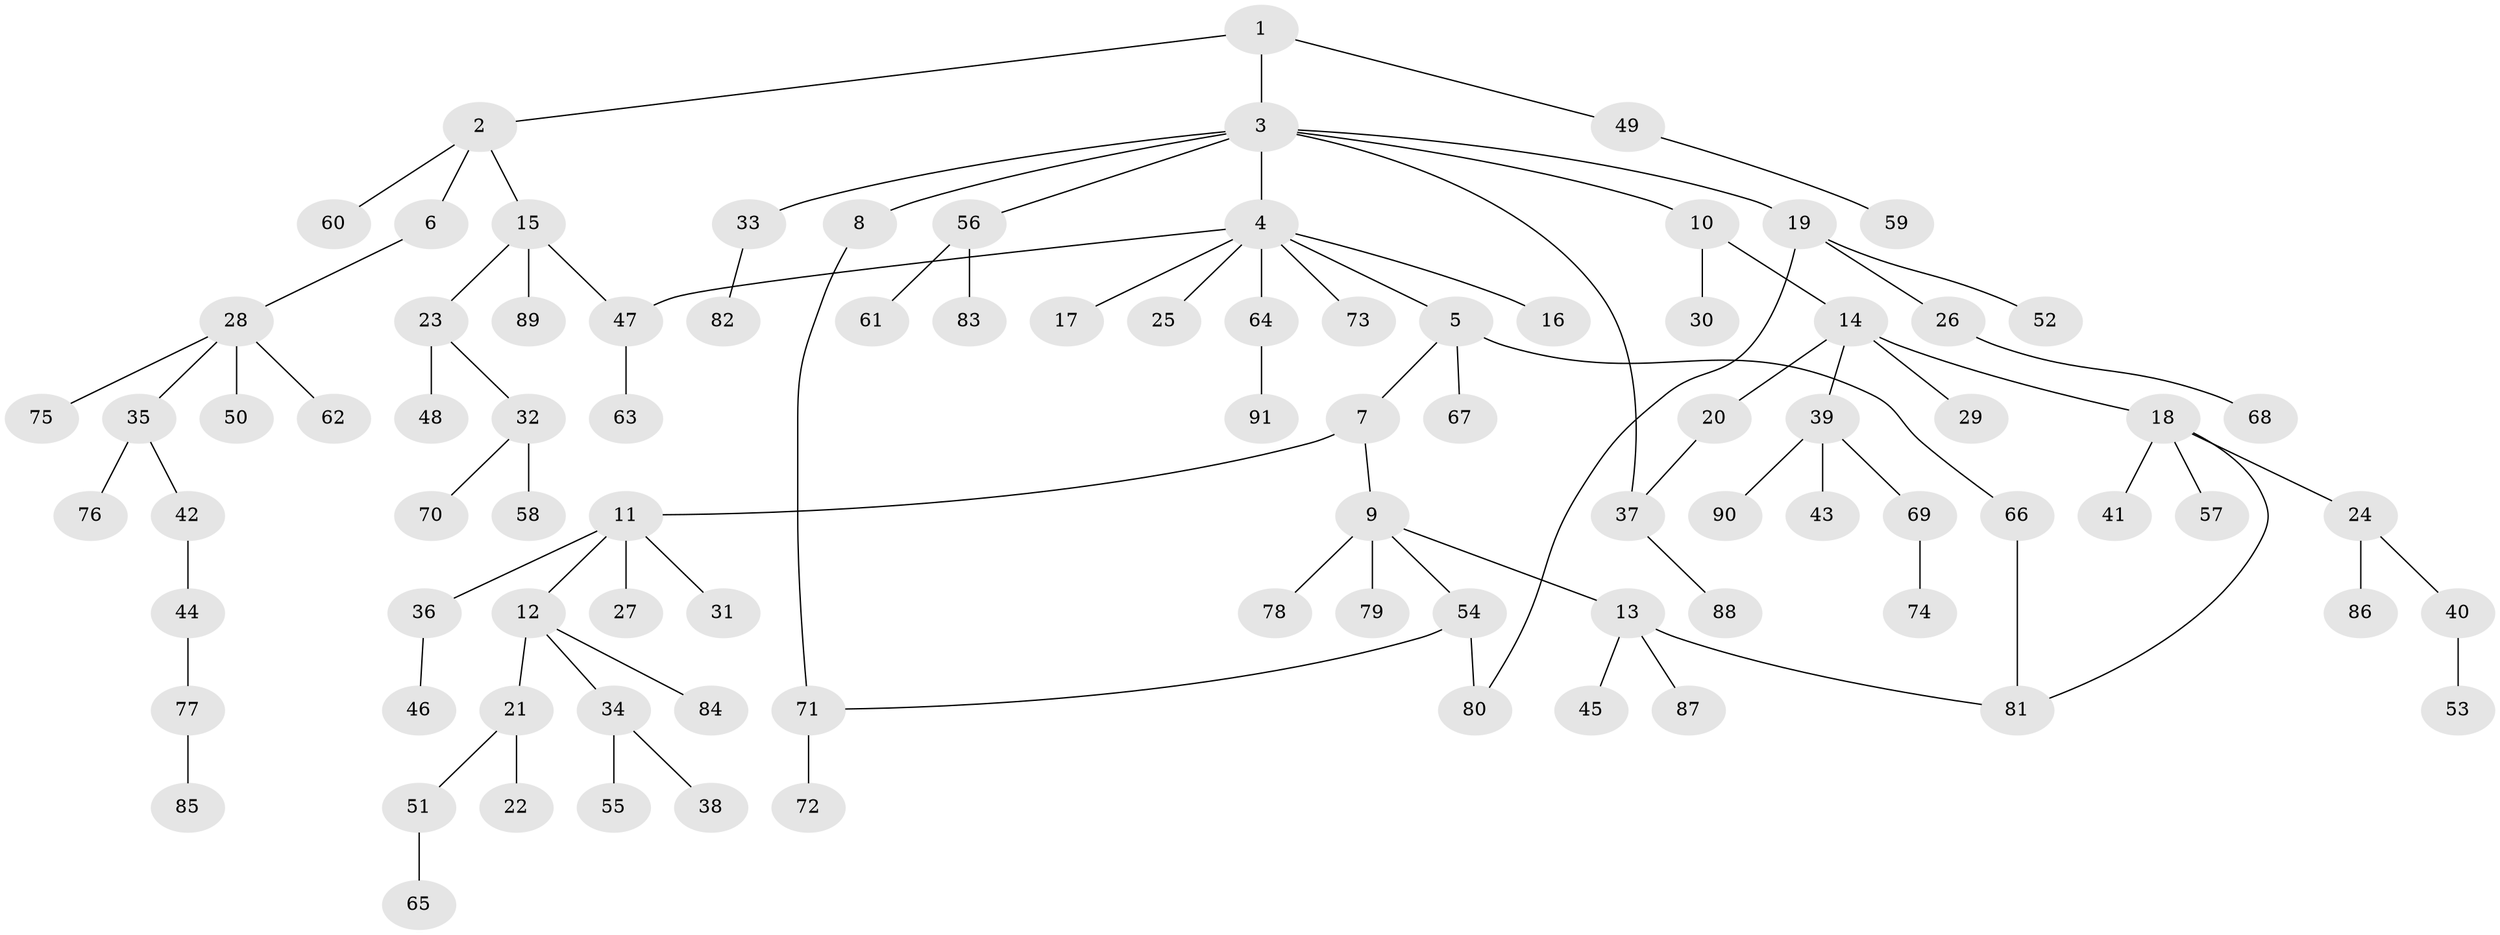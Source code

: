 // Generated by graph-tools (version 1.1) at 2025/13/03/09/25 04:13:38]
// undirected, 91 vertices, 96 edges
graph export_dot {
graph [start="1"]
  node [color=gray90,style=filled];
  1;
  2;
  3;
  4;
  5;
  6;
  7;
  8;
  9;
  10;
  11;
  12;
  13;
  14;
  15;
  16;
  17;
  18;
  19;
  20;
  21;
  22;
  23;
  24;
  25;
  26;
  27;
  28;
  29;
  30;
  31;
  32;
  33;
  34;
  35;
  36;
  37;
  38;
  39;
  40;
  41;
  42;
  43;
  44;
  45;
  46;
  47;
  48;
  49;
  50;
  51;
  52;
  53;
  54;
  55;
  56;
  57;
  58;
  59;
  60;
  61;
  62;
  63;
  64;
  65;
  66;
  67;
  68;
  69;
  70;
  71;
  72;
  73;
  74;
  75;
  76;
  77;
  78;
  79;
  80;
  81;
  82;
  83;
  84;
  85;
  86;
  87;
  88;
  89;
  90;
  91;
  1 -- 2;
  1 -- 3;
  1 -- 49;
  2 -- 6;
  2 -- 15;
  2 -- 60;
  3 -- 4;
  3 -- 8;
  3 -- 10;
  3 -- 19;
  3 -- 33;
  3 -- 37;
  3 -- 56;
  4 -- 5;
  4 -- 16;
  4 -- 17;
  4 -- 25;
  4 -- 47;
  4 -- 64;
  4 -- 73;
  5 -- 7;
  5 -- 66;
  5 -- 67;
  6 -- 28;
  7 -- 9;
  7 -- 11;
  8 -- 71;
  9 -- 13;
  9 -- 54;
  9 -- 78;
  9 -- 79;
  10 -- 14;
  10 -- 30;
  11 -- 12;
  11 -- 27;
  11 -- 31;
  11 -- 36;
  12 -- 21;
  12 -- 34;
  12 -- 84;
  13 -- 45;
  13 -- 87;
  13 -- 81;
  14 -- 18;
  14 -- 20;
  14 -- 29;
  14 -- 39;
  15 -- 23;
  15 -- 89;
  15 -- 47;
  18 -- 24;
  18 -- 41;
  18 -- 57;
  18 -- 81;
  19 -- 26;
  19 -- 52;
  19 -- 80;
  20 -- 37;
  21 -- 22;
  21 -- 51;
  23 -- 32;
  23 -- 48;
  24 -- 40;
  24 -- 86;
  26 -- 68;
  28 -- 35;
  28 -- 50;
  28 -- 62;
  28 -- 75;
  32 -- 58;
  32 -- 70;
  33 -- 82;
  34 -- 38;
  34 -- 55;
  35 -- 42;
  35 -- 76;
  36 -- 46;
  37 -- 88;
  39 -- 43;
  39 -- 69;
  39 -- 90;
  40 -- 53;
  42 -- 44;
  44 -- 77;
  47 -- 63;
  49 -- 59;
  51 -- 65;
  54 -- 71;
  54 -- 80;
  56 -- 61;
  56 -- 83;
  64 -- 91;
  66 -- 81;
  69 -- 74;
  71 -- 72;
  77 -- 85;
}
